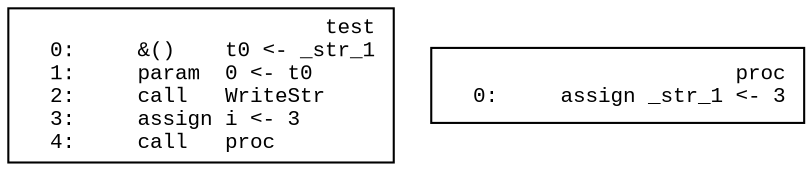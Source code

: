 digraph IR {
  graph [fontname="Times New Roman",fontsize=10];
  node  [fontname="Courier New",fontsize=10];
  edge  [fontname="Times New Roman",fontsize=10];

  // scope 'test'
  test_cb [label="test\r  0:     &()    t0 <- _str_1\l  1:     param  0 <- t0\l  2:     call   WriteStr\l  3:     assign i <- 3\l  4:     call   proc\l",shape=box]
  // scope 'proc'
  proc_cb [label="proc\r  0:     assign _str_1 <- 3\l",shape=box]
}
